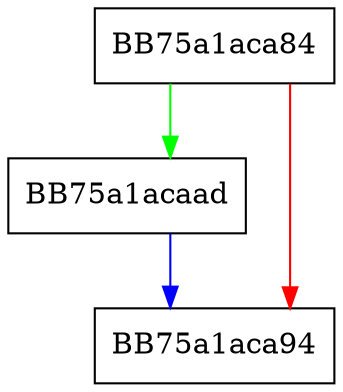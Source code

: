 digraph sync_vclock {
  node [shape="box"];
  graph [splines=ortho];
  BB75a1aca84 -> BB75a1acaad [color="green"];
  BB75a1aca84 -> BB75a1aca94 [color="red"];
  BB75a1acaad -> BB75a1aca94 [color="blue"];
}